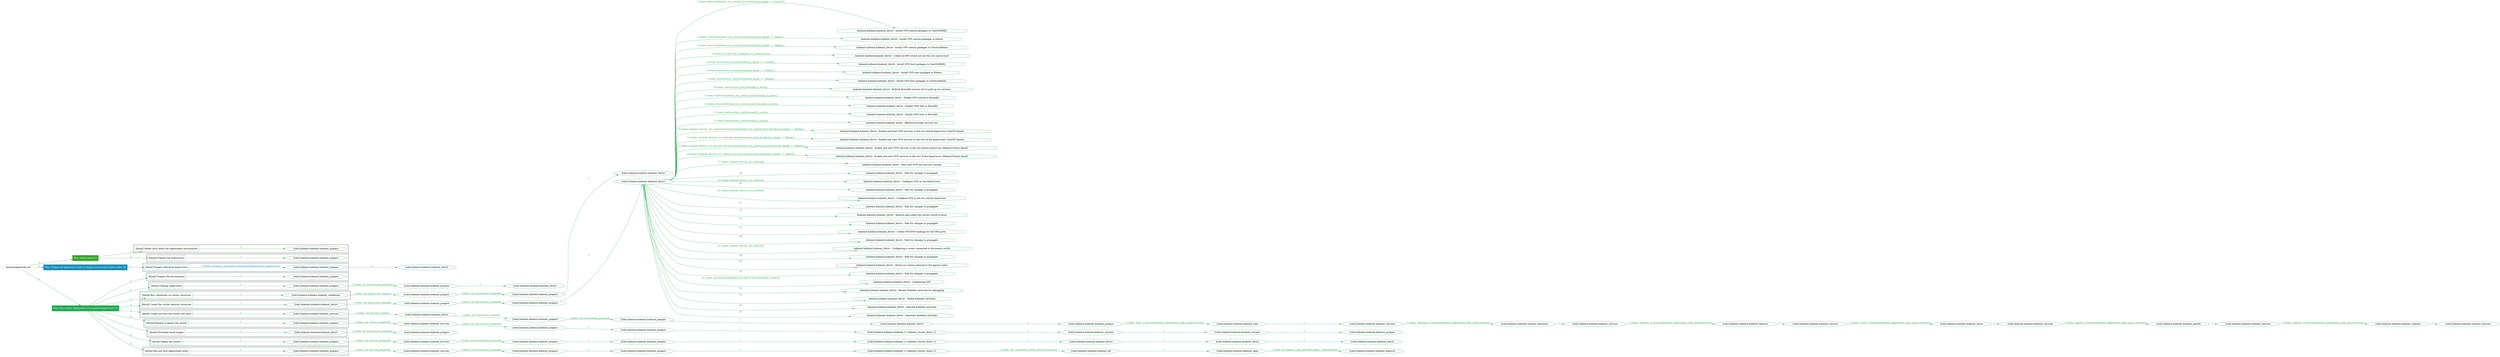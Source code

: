 digraph {
	graph [concentrate=true ordering=in rankdir=LR ratio=fill]
	edge [esep=5 sep=10]
	"kubeinit/playbook.yml" [id=root_node style=dotted]
	play_18d74e56 [label="Play: Initial setup (1)" color="#37a428" fontcolor="#ffffff" id=play_18d74e56 shape=box style=filled tooltip=localhost]
	"kubeinit/playbook.yml" -> play_18d74e56 [label="1 " color="#37a428" fontcolor="#37a428" id=edge_c5fb0590 labeltooltip="1 " tooltip="1 "]
	subgraph "kubeinit.kubeinit.kubeinit_prepare" {
		role_2fb3df52 [label="[role] kubeinit.kubeinit.kubeinit_prepare" color="#37a428" id=role_2fb3df52 tooltip="kubeinit.kubeinit.kubeinit_prepare"]
	}
	subgraph "kubeinit.kubeinit.kubeinit_prepare" {
		role_c26d0775 [label="[role] kubeinit.kubeinit.kubeinit_prepare" color="#37a428" id=role_c26d0775 tooltip="kubeinit.kubeinit.kubeinit_prepare"]
	}
	subgraph "Play: Initial setup (1)" {
		play_18d74e56 -> block_cd84d656 [label=1 color="#37a428" fontcolor="#37a428" id=edge_00d2dead labeltooltip=1 tooltip=1]
		subgraph cluster_block_cd84d656 {
			block_cd84d656 [label="[block] Gather facts about the deployment environment" color="#37a428" id=block_cd84d656 labeltooltip="Gather facts about the deployment environment" shape=box tooltip="Gather facts about the deployment environment"]
			block_cd84d656 -> role_2fb3df52 [label="1 " color="#37a428" fontcolor="#37a428" id=edge_52f47f65 labeltooltip="1 " tooltip="1 "]
		}
		play_18d74e56 -> block_6c956f9c [label=2 color="#37a428" fontcolor="#37a428" id=edge_c82e6349 labeltooltip=2 tooltip=2]
		subgraph cluster_block_6c956f9c {
			block_6c956f9c [label="[block] Prepare the hypervisors" color="#37a428" id=block_6c956f9c labeltooltip="Prepare the hypervisors" shape=box tooltip="Prepare the hypervisors"]
			block_6c956f9c -> role_c26d0775 [label="1 " color="#37a428" fontcolor="#37a428" id=edge_1245fe1a labeltooltip="1 " tooltip="1 "]
		}
	}
	play_eaafeed7 [label="Play: Prepare all hypervisor hosts to deploy service and cluster nodes (0)" color="#0d90bf" fontcolor="#ffffff" id=play_eaafeed7 shape=box style=filled tooltip="Play: Prepare all hypervisor hosts to deploy service and cluster nodes (0)"]
	"kubeinit/playbook.yml" -> play_eaafeed7 [label="2 " color="#0d90bf" fontcolor="#0d90bf" id=edge_182561b9 labeltooltip="2 " tooltip="2 "]
	subgraph "kubeinit.kubeinit.kubeinit_libvirt" {
		role_529ad4da [label="[role] kubeinit.kubeinit.kubeinit_libvirt" color="#0d90bf" id=role_529ad4da tooltip="kubeinit.kubeinit.kubeinit_libvirt"]
	}
	subgraph "kubeinit.kubeinit.kubeinit_prepare" {
		role_6b950a9f [label="[role] kubeinit.kubeinit.kubeinit_prepare" color="#0d90bf" id=role_6b950a9f tooltip="kubeinit.kubeinit.kubeinit_prepare"]
		role_6b950a9f -> role_529ad4da [label="1 " color="#0d90bf" fontcolor="#0d90bf" id=edge_52762914 labeltooltip="1 " tooltip="1 "]
	}
	subgraph "Play: Prepare all hypervisor hosts to deploy service and cluster nodes (0)" {
		play_eaafeed7 -> block_739a8b60 [label=1 color="#0d90bf" fontcolor="#0d90bf" id=edge_11568d41 labeltooltip=1 tooltip=1]
		subgraph cluster_block_739a8b60 {
			block_739a8b60 [label="[block] Prepare individual hypervisors" color="#0d90bf" id=block_739a8b60 labeltooltip="Prepare individual hypervisors" shape=box tooltip="Prepare individual hypervisors"]
			block_739a8b60 -> role_6b950a9f [label="1 [when: inventory_hostname in hostvars['kubeinit-facts'].hypervisors]" color="#0d90bf" fontcolor="#0d90bf" id=edge_2e69647d labeltooltip="1 [when: inventory_hostname in hostvars['kubeinit-facts'].hypervisors]" tooltip="1 [when: inventory_hostname in hostvars['kubeinit-facts'].hypervisors]"]
		}
	}
	play_311b628b [label="Play: Run cluster deployment on prepared hypervisors (1)" color="#25a750" fontcolor="#ffffff" id=play_311b628b shape=box style=filled tooltip=localhost]
	"kubeinit/playbook.yml" -> play_311b628b [label="3 " color="#25a750" fontcolor="#25a750" id=edge_b92e7c06 labeltooltip="3 " tooltip="3 "]
	subgraph "kubeinit.kubeinit.kubeinit_prepare" {
		role_af94f460 [label="[role] kubeinit.kubeinit.kubeinit_prepare" color="#25a750" id=role_af94f460 tooltip="kubeinit.kubeinit.kubeinit_prepare"]
	}
	subgraph "kubeinit.kubeinit.kubeinit_libvirt" {
		role_fc119a71 [label="[role] kubeinit.kubeinit.kubeinit_libvirt" color="#25a750" id=role_fc119a71 tooltip="kubeinit.kubeinit.kubeinit_libvirt"]
	}
	subgraph "kubeinit.kubeinit.kubeinit_prepare" {
		role_2b4f6b37 [label="[role] kubeinit.kubeinit.kubeinit_prepare" color="#25a750" id=role_2b4f6b37 tooltip="kubeinit.kubeinit.kubeinit_prepare"]
		role_2b4f6b37 -> role_fc119a71 [label="1 " color="#25a750" fontcolor="#25a750" id=edge_a4dc144e labeltooltip="1 " tooltip="1 "]
	}
	subgraph "kubeinit.kubeinit.kubeinit_prepare" {
		role_d7485bdf [label="[role] kubeinit.kubeinit.kubeinit_prepare" color="#25a750" id=role_d7485bdf tooltip="kubeinit.kubeinit.kubeinit_prepare"]
		role_d7485bdf -> role_2b4f6b37 [label="1 [when: not environment_prepared]" color="#25a750" fontcolor="#25a750" id=edge_8cae27ed labeltooltip="1 [when: not environment_prepared]" tooltip="1 [when: not environment_prepared]"]
	}
	subgraph "kubeinit.kubeinit.kubeinit_libvirt" {
		role_8a726f24 [label="[role] kubeinit.kubeinit.kubeinit_libvirt" color="#25a750" id=role_8a726f24 tooltip="kubeinit.kubeinit.kubeinit_libvirt"]
	}
	subgraph "kubeinit.kubeinit.kubeinit_prepare" {
		role_24a881b9 [label="[role] kubeinit.kubeinit.kubeinit_prepare" color="#25a750" id=role_24a881b9 tooltip="kubeinit.kubeinit.kubeinit_prepare"]
		role_24a881b9 -> role_8a726f24 [label="1 " color="#25a750" fontcolor="#25a750" id=edge_ea317cce labeltooltip="1 " tooltip="1 "]
	}
	subgraph "kubeinit.kubeinit.kubeinit_prepare" {
		role_e1d530aa [label="[role] kubeinit.kubeinit.kubeinit_prepare" color="#25a750" id=role_e1d530aa tooltip="kubeinit.kubeinit.kubeinit_prepare"]
		role_e1d530aa -> role_24a881b9 [label="1 [when: not environment_prepared]" color="#25a750" fontcolor="#25a750" id=edge_51feffde labeltooltip="1 [when: not environment_prepared]" tooltip="1 [when: not environment_prepared]"]
	}
	subgraph "kubeinit.kubeinit.kubeinit_validations" {
		role_fa4f75d4 [label="[role] kubeinit.kubeinit.kubeinit_validations" color="#25a750" id=role_fa4f75d4 tooltip="kubeinit.kubeinit.kubeinit_validations"]
		role_fa4f75d4 -> role_e1d530aa [label="1 [when: not hypervisors_cleaned]" color="#25a750" fontcolor="#25a750" id=edge_e5b9398f labeltooltip="1 [when: not hypervisors_cleaned]" tooltip="1 [when: not hypervisors_cleaned]"]
	}
	subgraph "kubeinit.kubeinit.kubeinit_libvirt" {
		role_b2d85390 [label="[role] kubeinit.kubeinit.kubeinit_libvirt" color="#25a750" id=role_b2d85390 tooltip="kubeinit.kubeinit.kubeinit_libvirt"]
		task_9905167f [label="kubeinit.kubeinit.kubeinit_libvirt : Install OVN central packages in CentOS/RHEL" color="#25a750" id=task_9905167f shape=octagon tooltip="kubeinit.kubeinit.kubeinit_libvirt : Install OVN central packages in CentOS/RHEL"]
		role_b2d85390 -> task_9905167f [label="1 [when: hostvars[kubeinit_ovn_central_host].distribution_family == 'CentOS']" color="#25a750" fontcolor="#25a750" id=edge_7207c14b labeltooltip="1 [when: hostvars[kubeinit_ovn_central_host].distribution_family == 'CentOS']" tooltip="1 [when: hostvars[kubeinit_ovn_central_host].distribution_family == 'CentOS']"]
		task_2cd3891a [label="kubeinit.kubeinit.kubeinit_libvirt : Install OVN central packages in Fedora" color="#25a750" id=task_2cd3891a shape=octagon tooltip="kubeinit.kubeinit.kubeinit_libvirt : Install OVN central packages in Fedora"]
		role_b2d85390 -> task_2cd3891a [label="2 [when: hostvars[kubeinit_ovn_central_host].distribution_family == 'Fedora']" color="#25a750" fontcolor="#25a750" id=edge_f2db96a8 labeltooltip="2 [when: hostvars[kubeinit_ovn_central_host].distribution_family == 'Fedora']" tooltip="2 [when: hostvars[kubeinit_ovn_central_host].distribution_family == 'Fedora']"]
		task_419500a1 [label="kubeinit.kubeinit.kubeinit_libvirt : Install OVN central packages in Ubuntu/Debian" color="#25a750" id=task_419500a1 shape=octagon tooltip="kubeinit.kubeinit.kubeinit_libvirt : Install OVN central packages in Ubuntu/Debian"]
		role_b2d85390 -> task_419500a1 [label="3 [when: hostvars[kubeinit_ovn_central_host].distribution_family == 'Debian']" color="#25a750" fontcolor="#25a750" id=edge_7923d172 labeltooltip="3 [when: hostvars[kubeinit_ovn_central_host].distribution_family == 'Debian']" tooltip="3 [when: hostvars[kubeinit_ovn_central_host].distribution_family == 'Debian']"]
		task_cdbf39c2 [label="kubeinit.kubeinit.kubeinit_libvirt : Collect all HVs which are not the ovn-central host" color="#25a750" id=task_cdbf39c2 shape=octagon tooltip="kubeinit.kubeinit.kubeinit_libvirt : Collect all HVs which are not the ovn-central host"]
		role_b2d85390 -> task_cdbf39c2 [label="4 [when: ovn_host not in kubeinit_ovn_central_host]" color="#25a750" fontcolor="#25a750" id=edge_f07439dc labeltooltip="4 [when: ovn_host not in kubeinit_ovn_central_host]" tooltip="4 [when: ovn_host not in kubeinit_ovn_central_host]"]
		task_035aa926 [label="kubeinit.kubeinit.kubeinit_libvirt : Install OVN host packages in CentOS/RHEL" color="#25a750" id=task_035aa926 shape=octagon tooltip="kubeinit.kubeinit.kubeinit_libvirt : Install OVN host packages in CentOS/RHEL"]
		role_b2d85390 -> task_035aa926 [label="5 [when: hostvars[ovn_host].distribution_family == 'CentOS']" color="#25a750" fontcolor="#25a750" id=edge_52dfc4bc labeltooltip="5 [when: hostvars[ovn_host].distribution_family == 'CentOS']" tooltip="5 [when: hostvars[ovn_host].distribution_family == 'CentOS']"]
		task_e9482eeb [label="kubeinit.kubeinit.kubeinit_libvirt : Install OVN host packages in Fedora" color="#25a750" id=task_e9482eeb shape=octagon tooltip="kubeinit.kubeinit.kubeinit_libvirt : Install OVN host packages in Fedora"]
		role_b2d85390 -> task_e9482eeb [label="6 [when: hostvars[ovn_host].distribution_family == 'Fedora']" color="#25a750" fontcolor="#25a750" id=edge_3915fc8e labeltooltip="6 [when: hostvars[ovn_host].distribution_family == 'Fedora']" tooltip="6 [when: hostvars[ovn_host].distribution_family == 'Fedora']"]
		task_6a6eb58e [label="kubeinit.kubeinit.kubeinit_libvirt : Install OVN host packages in Ubuntu/Debian" color="#25a750" id=task_6a6eb58e shape=octagon tooltip="kubeinit.kubeinit.kubeinit_libvirt : Install OVN host packages in Ubuntu/Debian"]
		role_b2d85390 -> task_6a6eb58e [label="7 [when: hostvars[ovn_host].distribution_family == 'Debian']" color="#25a750" fontcolor="#25a750" id=edge_f867508c labeltooltip="7 [when: hostvars[ovn_host].distribution_family == 'Debian']" tooltip="7 [when: hostvars[ovn_host].distribution_family == 'Debian']"]
		task_8b667036 [label="kubeinit.kubeinit.kubeinit_libvirt : Refresh firewalld services list to pick up ovn services" color="#25a750" id=task_8b667036 shape=octagon tooltip="kubeinit.kubeinit.kubeinit_libvirt : Refresh firewalld services list to pick up ovn services"]
		role_b2d85390 -> task_8b667036 [label="8 [when: hostvars[ovn_host].firewalld_is_active]" color="#25a750" fontcolor="#25a750" id=edge_115ce9e7 labeltooltip="8 [when: hostvars[ovn_host].firewalld_is_active]" tooltip="8 [when: hostvars[ovn_host].firewalld_is_active]"]
		task_be021c78 [label="kubeinit.kubeinit.kubeinit_libvirt : Enable OVN central in firewalld" color="#25a750" id=task_be021c78 shape=octagon tooltip="kubeinit.kubeinit.kubeinit_libvirt : Enable OVN central in firewalld"]
		role_b2d85390 -> task_be021c78 [label="9 [when: hostvars[kubeinit_ovn_central_host].firewalld_is_active]" color="#25a750" fontcolor="#25a750" id=edge_1a58b07f labeltooltip="9 [when: hostvars[kubeinit_ovn_central_host].firewalld_is_active]" tooltip="9 [when: hostvars[kubeinit_ovn_central_host].firewalld_is_active]"]
		task_638fb0c1 [label="kubeinit.kubeinit.kubeinit_libvirt : Enable OVN NAT in firewalld" color="#25a750" id=task_638fb0c1 shape=octagon tooltip="kubeinit.kubeinit.kubeinit_libvirt : Enable OVN NAT in firewalld"]
		role_b2d85390 -> task_638fb0c1 [label="10 [when: hostvars[kubeinit_ovn_central_host].firewalld_is_active]" color="#25a750" fontcolor="#25a750" id=edge_b28a5c91 labeltooltip="10 [when: hostvars[kubeinit_ovn_central_host].firewalld_is_active]" tooltip="10 [when: hostvars[kubeinit_ovn_central_host].firewalld_is_active]"]
		task_f41a5bc3 [label="kubeinit.kubeinit.kubeinit_libvirt : Enable OVN host in firewalld" color="#25a750" id=task_f41a5bc3 shape=octagon tooltip="kubeinit.kubeinit.kubeinit_libvirt : Enable OVN host in firewalld"]
		role_b2d85390 -> task_f41a5bc3 [label="11 [when: hostvars[ovn_host].firewalld_is_active]" color="#25a750" fontcolor="#25a750" id=edge_9c8abdb7 labeltooltip="11 [when: hostvars[ovn_host].firewalld_is_active]" tooltip="11 [when: hostvars[ovn_host].firewalld_is_active]"]
		task_90702700 [label="kubeinit.kubeinit.kubeinit_libvirt : Refresh firewalld services list" color="#25a750" id=task_90702700 shape=octagon tooltip="kubeinit.kubeinit.kubeinit_libvirt : Refresh firewalld services list"]
		role_b2d85390 -> task_90702700 [label="12 [when: hostvars[ovn_host].firewalld_is_active]" color="#25a750" fontcolor="#25a750" id=edge_9ee2060f labeltooltip="12 [when: hostvars[ovn_host].firewalld_is_active]" tooltip="12 [when: hostvars[ovn_host].firewalld_is_active]"]
		task_56a6a996 [label="kubeinit.kubeinit.kubeinit_libvirt : Enable and start OVN services in the ovn-central hypervisor (CentOS based)" color="#25a750" id=task_56a6a996 shape=octagon tooltip="kubeinit.kubeinit.kubeinit_libvirt : Enable and start OVN services in the ovn-central hypervisor (CentOS based)"]
		role_b2d85390 -> task_56a6a996 [label="13 [when: kubeinit_destroy_ovn_network and hostvars[kubeinit_ovn_central_host].distribution_family != 'Debian']" color="#25a750" fontcolor="#25a750" id=edge_7b77caf7 labeltooltip="13 [when: kubeinit_destroy_ovn_network and hostvars[kubeinit_ovn_central_host].distribution_family != 'Debian']" tooltip="13 [when: kubeinit_destroy_ovn_network and hostvars[kubeinit_ovn_central_host].distribution_family != 'Debian']"]
		task_79a77595 [label="kubeinit.kubeinit.kubeinit_libvirt : Enable and start OVN services in the rest of the hypervisors (CentOS based)" color="#25a750" id=task_79a77595 shape=octagon tooltip="kubeinit.kubeinit.kubeinit_libvirt : Enable and start OVN services in the rest of the hypervisors (CentOS based)"]
		role_b2d85390 -> task_79a77595 [label="14 [when: kubeinit_destroy_ovn_network and hostvars[ovn_host].distribution_family != 'Debian']" color="#25a750" fontcolor="#25a750" id=edge_98b10977 labeltooltip="14 [when: kubeinit_destroy_ovn_network and hostvars[ovn_host].distribution_family != 'Debian']" tooltip="14 [when: kubeinit_destroy_ovn_network and hostvars[ovn_host].distribution_family != 'Debian']"]
		task_fdc2cdc5 [label="kubeinit.kubeinit.kubeinit_libvirt : Enable and start OVN services in the ovn-central hypervisor (Debian/Ubuntu based)" color="#25a750" id=task_fdc2cdc5 shape=octagon tooltip="kubeinit.kubeinit.kubeinit_libvirt : Enable and start OVN services in the ovn-central hypervisor (Debian/Ubuntu based)"]
		role_b2d85390 -> task_fdc2cdc5 [label="15 [when: kubeinit_destroy_ovn_network and hostvars[kubeinit_ovn_central_host].distribution_family == 'Debian']" color="#25a750" fontcolor="#25a750" id=edge_355376cc labeltooltip="15 [when: kubeinit_destroy_ovn_network and hostvars[kubeinit_ovn_central_host].distribution_family == 'Debian']" tooltip="15 [when: kubeinit_destroy_ovn_network and hostvars[kubeinit_ovn_central_host].distribution_family == 'Debian']"]
		task_7df9ff6d [label="kubeinit.kubeinit.kubeinit_libvirt : Enable and start OVN services in the rest of the hypervisors (Debian/Ubuntu based)" color="#25a750" id=task_7df9ff6d shape=octagon tooltip="kubeinit.kubeinit.kubeinit_libvirt : Enable and start OVN services in the rest of the hypervisors (Debian/Ubuntu based)"]
		role_b2d85390 -> task_7df9ff6d [label="16 [when: kubeinit_destroy_ovn_network and hostvars[ovn_host].distribution_family == 'Debian']" color="#25a750" fontcolor="#25a750" id=edge_a077ad12 labeltooltip="16 [when: kubeinit_destroy_ovn_network and hostvars[ovn_host].distribution_family == 'Debian']" tooltip="16 [when: kubeinit_destroy_ovn_network and hostvars[ovn_host].distribution_family == 'Debian']"]
		task_1f89f6a6 [label="kubeinit.kubeinit.kubeinit_libvirt : Wait until OVN services are running" color="#25a750" id=task_1f89f6a6 shape=octagon tooltip="kubeinit.kubeinit.kubeinit_libvirt : Wait until OVN services are running"]
		role_b2d85390 -> task_1f89f6a6 [label="17 [when: kubeinit_destroy_ovn_network]" color="#25a750" fontcolor="#25a750" id=edge_11e305a5 labeltooltip="17 [when: kubeinit_destroy_ovn_network]" tooltip="17 [when: kubeinit_destroy_ovn_network]"]
		task_2648599e [label="kubeinit.kubeinit.kubeinit_libvirt : Wait for changes to propagate" color="#25a750" id=task_2648599e shape=octagon tooltip="kubeinit.kubeinit.kubeinit_libvirt : Wait for changes to propagate"]
		role_b2d85390 -> task_2648599e [label="18 " color="#25a750" fontcolor="#25a750" id=edge_ab8b10a7 labeltooltip="18 " tooltip="18 "]
		task_93f7c4dd [label="kubeinit.kubeinit.kubeinit_libvirt : Configure OVS on the Hypervisors" color="#25a750" id=task_93f7c4dd shape=octagon tooltip="kubeinit.kubeinit.kubeinit_libvirt : Configure OVS on the Hypervisors"]
		role_b2d85390 -> task_93f7c4dd [label="19 [when: kubeinit_destroy_ovn_network]" color="#25a750" fontcolor="#25a750" id=edge_f0670c91 labeltooltip="19 [when: kubeinit_destroy_ovn_network]" tooltip="19 [when: kubeinit_destroy_ovn_network]"]
		task_7960b812 [label="kubeinit.kubeinit.kubeinit_libvirt : Wait for changes to propagate" color="#25a750" id=task_7960b812 shape=octagon tooltip="kubeinit.kubeinit.kubeinit_libvirt : Wait for changes to propagate"]
		role_b2d85390 -> task_7960b812 [label="20 " color="#25a750" fontcolor="#25a750" id=edge_0578ad47 labeltooltip="20 " tooltip="20 "]
		task_acfbf17c [label="kubeinit.kubeinit.kubeinit_libvirt : Configure OVN in the ovn-central hypervisor" color="#25a750" id=task_acfbf17c shape=octagon tooltip="kubeinit.kubeinit.kubeinit_libvirt : Configure OVN in the ovn-central hypervisor"]
		role_b2d85390 -> task_acfbf17c [label="21 [when: kubeinit_destroy_ovn_network]" color="#25a750" fontcolor="#25a750" id=edge_0960f768 labeltooltip="21 [when: kubeinit_destroy_ovn_network]" tooltip="21 [when: kubeinit_destroy_ovn_network]"]
		task_3e0cf6bc [label="kubeinit.kubeinit.kubeinit_libvirt : Wait for changes to propagate" color="#25a750" id=task_3e0cf6bc shape=octagon tooltip="kubeinit.kubeinit.kubeinit_libvirt : Wait for changes to propagate"]
		role_b2d85390 -> task_3e0cf6bc [label="22 " color="#25a750" fontcolor="#25a750" id=edge_dae08c8a labeltooltip="22 " tooltip="22 "]
		task_88a77eb0 [label="kubeinit.kubeinit.kubeinit_libvirt : Remove and create the cluster switch if exists" color="#25a750" id=task_88a77eb0 shape=octagon tooltip="kubeinit.kubeinit.kubeinit_libvirt : Remove and create the cluster switch if exists"]
		role_b2d85390 -> task_88a77eb0 [label="23 " color="#25a750" fontcolor="#25a750" id=edge_440ffe8b labeltooltip="23 " tooltip="23 "]
		task_717d5f61 [label="kubeinit.kubeinit.kubeinit_libvirt : Wait for changes to propagate" color="#25a750" id=task_717d5f61 shape=octagon tooltip="kubeinit.kubeinit.kubeinit_libvirt : Wait for changes to propagate"]
		role_b2d85390 -> task_717d5f61 [label="24 " color="#25a750" fontcolor="#25a750" id=edge_c862aa48 labeltooltip="24 " tooltip="24 "]
		task_bdc9d1e1 [label="kubeinit.kubeinit.kubeinit_libvirt : Create OVS/OVN bindings for the VMs ports" color="#25a750" id=task_bdc9d1e1 shape=octagon tooltip="kubeinit.kubeinit.kubeinit_libvirt : Create OVS/OVN bindings for the VMs ports"]
		role_b2d85390 -> task_bdc9d1e1 [label="25 " color="#25a750" fontcolor="#25a750" id=edge_9ff31e34 labeltooltip="25 " tooltip="25 "]
		task_a233ac31 [label="kubeinit.kubeinit.kubeinit_libvirt : Wait for changes to propagate" color="#25a750" id=task_a233ac31 shape=octagon tooltip="kubeinit.kubeinit.kubeinit_libvirt : Wait for changes to propagate"]
		role_b2d85390 -> task_a233ac31 [label="26 " color="#25a750" fontcolor="#25a750" id=edge_df866518 labeltooltip="26 " tooltip="26 "]
		task_3390b696 [label="kubeinit.kubeinit.kubeinit_libvirt : Configuring a router connected to the guests switch" color="#25a750" id=task_3390b696 shape=octagon tooltip="kubeinit.kubeinit.kubeinit_libvirt : Configuring a router connected to the guests switch"]
		role_b2d85390 -> task_3390b696 [label="27 [when: kubeinit_destroy_ovn_network]" color="#25a750" fontcolor="#25a750" id=edge_31f03884 labeltooltip="27 [when: kubeinit_destroy_ovn_network]" tooltip="27 [when: kubeinit_destroy_ovn_network]"]
		task_3f898587 [label="kubeinit.kubeinit.kubeinit_libvirt : Wait for changes to propagate" color="#25a750" id=task_3f898587 shape=octagon tooltip="kubeinit.kubeinit.kubeinit_libvirt : Wait for changes to propagate"]
		role_b2d85390 -> task_3f898587 [label="28 " color="#25a750" fontcolor="#25a750" id=edge_72bcbd58 labeltooltip="28 " tooltip="28 "]
		task_a2ec16b8 [label="kubeinit.kubeinit.kubeinit_libvirt : Attach our cluster network to the logical router" color="#25a750" id=task_a2ec16b8 shape=octagon tooltip="kubeinit.kubeinit.kubeinit_libvirt : Attach our cluster network to the logical router"]
		role_b2d85390 -> task_a2ec16b8 [label="29 " color="#25a750" fontcolor="#25a750" id=edge_68b9ecb6 labeltooltip="29 " tooltip="29 "]
		task_bcc2f5ec [label="kubeinit.kubeinit.kubeinit_libvirt : Wait for changes to propagate" color="#25a750" id=task_bcc2f5ec shape=octagon tooltip="kubeinit.kubeinit.kubeinit_libvirt : Wait for changes to propagate"]
		role_b2d85390 -> task_bcc2f5ec [label="30 " color="#25a750" fontcolor="#25a750" id=edge_ad4e8800 labeltooltip="30 " tooltip="30 "]
		task_bafc3ccf [label="kubeinit.kubeinit.kubeinit_libvirt : Configuring NAT" color="#25a750" id=task_bafc3ccf shape=octagon tooltip="kubeinit.kubeinit.kubeinit_libvirt : Configuring NAT"]
		role_b2d85390 -> task_bafc3ccf [label="31 [when: not hostvars[kubeinit_ovn_central_host].firewalld_is_active]" color="#25a750" fontcolor="#25a750" id=edge_8071bef9 labeltooltip="31 [when: not hostvars[kubeinit_ovn_central_host].firewalld_is_active]" tooltip="31 [when: not hostvars[kubeinit_ovn_central_host].firewalld_is_active]"]
		task_4408d384 [label="kubeinit.kubeinit.kubeinit_libvirt : Render KubeInit networks for debugging" color="#25a750" id=task_4408d384 shape=octagon tooltip="kubeinit.kubeinit.kubeinit_libvirt : Render KubeInit networks for debugging"]
		role_b2d85390 -> task_4408d384 [label="32 " color="#25a750" fontcolor="#25a750" id=edge_0f733bb4 labeltooltip="32 " tooltip="32 "]
		task_65005cd8 [label="kubeinit.kubeinit.kubeinit_libvirt : Define KubeInit networks" color="#25a750" id=task_65005cd8 shape=octagon tooltip="kubeinit.kubeinit.kubeinit_libvirt : Define KubeInit networks"]
		role_b2d85390 -> task_65005cd8 [label="33 " color="#25a750" fontcolor="#25a750" id=edge_5776a24d labeltooltip="33 " tooltip="33 "]
		task_39ad9443 [label="kubeinit.kubeinit.kubeinit_libvirt : Activate KubeInit networks" color="#25a750" id=task_39ad9443 shape=octagon tooltip="kubeinit.kubeinit.kubeinit_libvirt : Activate KubeInit networks"]
		role_b2d85390 -> task_39ad9443 [label="34 " color="#25a750" fontcolor="#25a750" id=edge_32d71110 labeltooltip="34 " tooltip="34 "]
		task_ffa6923f [label="kubeinit.kubeinit.kubeinit_libvirt : Autostart KubeInit networks" color="#25a750" id=task_ffa6923f shape=octagon tooltip="kubeinit.kubeinit.kubeinit_libvirt : Autostart KubeInit networks"]
		role_b2d85390 -> task_ffa6923f [label="35 " color="#25a750" fontcolor="#25a750" id=edge_674035d5 labeltooltip="35 " tooltip="35 "]
	}
	subgraph "kubeinit.kubeinit.kubeinit_prepare" {
		role_f4ab5773 [label="[role] kubeinit.kubeinit.kubeinit_prepare" color="#25a750" id=role_f4ab5773 tooltip="kubeinit.kubeinit.kubeinit_prepare"]
		role_f4ab5773 -> role_b2d85390 [label="1 " color="#25a750" fontcolor="#25a750" id=edge_9589d70a labeltooltip="1 " tooltip="1 "]
	}
	subgraph "kubeinit.kubeinit.kubeinit_prepare" {
		role_b9d46f78 [label="[role] kubeinit.kubeinit.kubeinit_prepare" color="#25a750" id=role_b9d46f78 tooltip="kubeinit.kubeinit.kubeinit_prepare"]
		role_b9d46f78 -> role_f4ab5773 [label="1 [when: not environment_prepared]" color="#25a750" fontcolor="#25a750" id=edge_09037368 labeltooltip="1 [when: not environment_prepared]" tooltip="1 [when: not environment_prepared]"]
	}
	subgraph "kubeinit.kubeinit.kubeinit_libvirt" {
		role_d79b59bb [label="[role] kubeinit.kubeinit.kubeinit_libvirt" color="#25a750" id=role_d79b59bb tooltip="kubeinit.kubeinit.kubeinit_libvirt"]
		role_d79b59bb -> role_b9d46f78 [label="1 [when: not hypervisors_cleaned]" color="#25a750" fontcolor="#25a750" id=edge_e194bfaf labeltooltip="1 [when: not hypervisors_cleaned]" tooltip="1 [when: not hypervisors_cleaned]"]
	}
	subgraph "kubeinit.kubeinit.kubeinit_services" {
		role_e6eed89a [label="[role] kubeinit.kubeinit.kubeinit_services" color="#25a750" id=role_e6eed89a tooltip="kubeinit.kubeinit.kubeinit_services"]
	}
	subgraph "kubeinit.kubeinit.kubeinit_registry" {
		role_192074a4 [label="[role] kubeinit.kubeinit.kubeinit_registry" color="#25a750" id=role_192074a4 tooltip="kubeinit.kubeinit.kubeinit_registry"]
		role_192074a4 -> role_e6eed89a [label="1 " color="#25a750" fontcolor="#25a750" id=edge_4e5647bb labeltooltip="1 " tooltip="1 "]
	}
	subgraph "kubeinit.kubeinit.kubeinit_services" {
		role_ef0301dd [label="[role] kubeinit.kubeinit.kubeinit_services" color="#25a750" id=role_ef0301dd tooltip="kubeinit.kubeinit.kubeinit_services"]
		role_ef0301dd -> role_192074a4 [label="1 [when: 'registry' in hostvars[kubeinit_deployment_node_name].services]" color="#25a750" fontcolor="#25a750" id=edge_55457380 labeltooltip="1 [when: 'registry' in hostvars[kubeinit_deployment_node_name].services]" tooltip="1 [when: 'registry' in hostvars[kubeinit_deployment_node_name].services]"]
	}
	subgraph "kubeinit.kubeinit.kubeinit_apache" {
		role_5f308040 [label="[role] kubeinit.kubeinit.kubeinit_apache" color="#25a750" id=role_5f308040 tooltip="kubeinit.kubeinit.kubeinit_apache"]
		role_5f308040 -> role_ef0301dd [label="1 " color="#25a750" fontcolor="#25a750" id=edge_aa144d34 labeltooltip="1 " tooltip="1 "]
	}
	subgraph "kubeinit.kubeinit.kubeinit_services" {
		role_2a8a6bc4 [label="[role] kubeinit.kubeinit.kubeinit_services" color="#25a750" id=role_2a8a6bc4 tooltip="kubeinit.kubeinit.kubeinit_services"]
		role_2a8a6bc4 -> role_5f308040 [label="1 [when: 'apache' in hostvars[kubeinit_deployment_node_name].services]" color="#25a750" fontcolor="#25a750" id=edge_f836f6cb labeltooltip="1 [when: 'apache' in hostvars[kubeinit_deployment_node_name].services]" tooltip="1 [when: 'apache' in hostvars[kubeinit_deployment_node_name].services]"]
	}
	subgraph "kubeinit.kubeinit.kubeinit_nexus" {
		role_83aff0f8 [label="[role] kubeinit.kubeinit.kubeinit_nexus" color="#25a750" id=role_83aff0f8 tooltip="kubeinit.kubeinit.kubeinit_nexus"]
		role_83aff0f8 -> role_2a8a6bc4 [label="1 " color="#25a750" fontcolor="#25a750" id=edge_5587c568 labeltooltip="1 " tooltip="1 "]
	}
	subgraph "kubeinit.kubeinit.kubeinit_services" {
		role_5c43c90e [label="[role] kubeinit.kubeinit.kubeinit_services" color="#25a750" id=role_5c43c90e tooltip="kubeinit.kubeinit.kubeinit_services"]
		role_5c43c90e -> role_83aff0f8 [label="1 [when: 'nexus' in hostvars[kubeinit_deployment_node_name].services]" color="#25a750" fontcolor="#25a750" id=edge_ff8e6741 labeltooltip="1 [when: 'nexus' in hostvars[kubeinit_deployment_node_name].services]" tooltip="1 [when: 'nexus' in hostvars[kubeinit_deployment_node_name].services]"]
	}
	subgraph "kubeinit.kubeinit.kubeinit_haproxy" {
		role_1ef6571c [label="[role] kubeinit.kubeinit.kubeinit_haproxy" color="#25a750" id=role_1ef6571c tooltip="kubeinit.kubeinit.kubeinit_haproxy"]
		role_1ef6571c -> role_5c43c90e [label="1 " color="#25a750" fontcolor="#25a750" id=edge_484011b0 labeltooltip="1 " tooltip="1 "]
	}
	subgraph "kubeinit.kubeinit.kubeinit_services" {
		role_22cdf8f7 [label="[role] kubeinit.kubeinit.kubeinit_services" color="#25a750" id=role_22cdf8f7 tooltip="kubeinit.kubeinit.kubeinit_services"]
		role_22cdf8f7 -> role_1ef6571c [label="1 [when: 'haproxy' in hostvars[kubeinit_deployment_node_name].services]" color="#25a750" fontcolor="#25a750" id=edge_d1850225 labeltooltip="1 [when: 'haproxy' in hostvars[kubeinit_deployment_node_name].services]" tooltip="1 [when: 'haproxy' in hostvars[kubeinit_deployment_node_name].services]"]
	}
	subgraph "kubeinit.kubeinit.kubeinit_dnsmasq" {
		role_88005af4 [label="[role] kubeinit.kubeinit.kubeinit_dnsmasq" color="#25a750" id=role_88005af4 tooltip="kubeinit.kubeinit.kubeinit_dnsmasq"]
		role_88005af4 -> role_22cdf8f7 [label="1 " color="#25a750" fontcolor="#25a750" id=edge_33464e03 labeltooltip="1 " tooltip="1 "]
	}
	subgraph "kubeinit.kubeinit.kubeinit_services" {
		role_8be85d0d [label="[role] kubeinit.kubeinit.kubeinit_services" color="#25a750" id=role_8be85d0d tooltip="kubeinit.kubeinit.kubeinit_services"]
		role_8be85d0d -> role_88005af4 [label="1 [when: 'dnsmasq' in hostvars[kubeinit_deployment_node_name].services]" color="#25a750" fontcolor="#25a750" id=edge_f461ce26 labeltooltip="1 [when: 'dnsmasq' in hostvars[kubeinit_deployment_node_name].services]" tooltip="1 [when: 'dnsmasq' in hostvars[kubeinit_deployment_node_name].services]"]
	}
	subgraph "kubeinit.kubeinit.kubeinit_bind" {
		role_ebdf0982 [label="[role] kubeinit.kubeinit.kubeinit_bind" color="#25a750" id=role_ebdf0982 tooltip="kubeinit.kubeinit.kubeinit_bind"]
		role_ebdf0982 -> role_8be85d0d [label="1 " color="#25a750" fontcolor="#25a750" id=edge_fc2f2b3c labeltooltip="1 " tooltip="1 "]
	}
	subgraph "kubeinit.kubeinit.kubeinit_prepare" {
		role_4b0f2538 [label="[role] kubeinit.kubeinit.kubeinit_prepare" color="#25a750" id=role_4b0f2538 tooltip="kubeinit.kubeinit.kubeinit_prepare"]
		role_4b0f2538 -> role_ebdf0982 [label="1 [when: 'bind' in hostvars[kubeinit_deployment_node_name].services]" color="#25a750" fontcolor="#25a750" id=edge_ee307a06 labeltooltip="1 [when: 'bind' in hostvars[kubeinit_deployment_node_name].services]" tooltip="1 [when: 'bind' in hostvars[kubeinit_deployment_node_name].services]"]
	}
	subgraph "kubeinit.kubeinit.kubeinit_libvirt" {
		role_562923fa [label="[role] kubeinit.kubeinit.kubeinit_libvirt" color="#25a750" id=role_562923fa tooltip="kubeinit.kubeinit.kubeinit_libvirt"]
		role_562923fa -> role_4b0f2538 [label="1 " color="#25a750" fontcolor="#25a750" id=edge_caf4de62 labeltooltip="1 " tooltip="1 "]
	}
	subgraph "kubeinit.kubeinit.kubeinit_prepare" {
		role_552fb41b [label="[role] kubeinit.kubeinit.kubeinit_prepare" color="#25a750" id=role_552fb41b tooltip="kubeinit.kubeinit.kubeinit_prepare"]
		role_552fb41b -> role_562923fa [label="1 " color="#25a750" fontcolor="#25a750" id=edge_a7012073 labeltooltip="1 " tooltip="1 "]
	}
	subgraph "kubeinit.kubeinit.kubeinit_prepare" {
		role_fbd764d8 [label="[role] kubeinit.kubeinit.kubeinit_prepare" color="#25a750" id=role_fbd764d8 tooltip="kubeinit.kubeinit.kubeinit_prepare"]
		role_fbd764d8 -> role_552fb41b [label="1 [when: not environment_prepared]" color="#25a750" fontcolor="#25a750" id=edge_caa381de labeltooltip="1 [when: not environment_prepared]" tooltip="1 [when: not environment_prepared]"]
	}
	subgraph "kubeinit.kubeinit.kubeinit_libvirt" {
		role_8a3b094b [label="[role] kubeinit.kubeinit.kubeinit_libvirt" color="#25a750" id=role_8a3b094b tooltip="kubeinit.kubeinit.kubeinit_libvirt"]
		role_8a3b094b -> role_fbd764d8 [label="1 [when: not hypervisors_cleaned]" color="#25a750" fontcolor="#25a750" id=edge_c4d38028 labeltooltip="1 [when: not hypervisors_cleaned]" tooltip="1 [when: not hypervisors_cleaned]"]
	}
	subgraph "kubeinit.kubeinit.kubeinit_services" {
		role_c598ce77 [label="[role] kubeinit.kubeinit.kubeinit_services" color="#25a750" id=role_c598ce77 tooltip="kubeinit.kubeinit.kubeinit_services"]
		role_c598ce77 -> role_8a3b094b [label="1 [when: not network_created]" color="#25a750" fontcolor="#25a750" id=edge_cf2a95b8 labeltooltip="1 [when: not network_created]" tooltip="1 [when: not network_created]"]
	}
	subgraph "kubeinit.kubeinit.kubeinit_prepare" {
		role_eea405e6 [label="[role] kubeinit.kubeinit.kubeinit_prepare" color="#25a750" id=role_eea405e6 tooltip="kubeinit.kubeinit.kubeinit_prepare"]
	}
	subgraph "kubeinit.kubeinit.kubeinit_services" {
		role_f3795402 [label="[role] kubeinit.kubeinit.kubeinit_services" color="#25a750" id=role_f3795402 tooltip="kubeinit.kubeinit.kubeinit_services"]
		role_f3795402 -> role_eea405e6 [label="1 " color="#25a750" fontcolor="#25a750" id=edge_3a595389 labeltooltip="1 " tooltip="1 "]
	}
	subgraph "kubeinit.kubeinit.kubeinit_services" {
		role_7ccb893e [label="[role] kubeinit.kubeinit.kubeinit_services" color="#25a750" id=role_7ccb893e tooltip="kubeinit.kubeinit.kubeinit_services"]
		role_7ccb893e -> role_f3795402 [label="1 " color="#25a750" fontcolor="#25a750" id=edge_f7483aa9 labeltooltip="1 " tooltip="1 "]
	}
	subgraph "kubeinit.kubeinit.kubeinit_{{ kubeinit_cluster_distro }}" {
		role_81856ff8 [label="[role] kubeinit.kubeinit.kubeinit_{{ kubeinit_cluster_distro }}" color="#25a750" id=role_81856ff8 tooltip="kubeinit.kubeinit.kubeinit_{{ kubeinit_cluster_distro }}"]
		role_81856ff8 -> role_7ccb893e [label="1 " color="#25a750" fontcolor="#25a750" id=edge_a694dc32 labeltooltip="1 " tooltip="1 "]
	}
	subgraph "kubeinit.kubeinit.kubeinit_prepare" {
		role_21c99aef [label="[role] kubeinit.kubeinit.kubeinit_prepare" color="#25a750" id=role_21c99aef tooltip="kubeinit.kubeinit.kubeinit_prepare"]
		role_21c99aef -> role_81856ff8 [label="1 " color="#25a750" fontcolor="#25a750" id=edge_15fbab0c labeltooltip="1 " tooltip="1 "]
	}
	subgraph "kubeinit.kubeinit.kubeinit_prepare" {
		role_66ec1277 [label="[role] kubeinit.kubeinit.kubeinit_prepare" color="#25a750" id=role_66ec1277 tooltip="kubeinit.kubeinit.kubeinit_prepare"]
		role_66ec1277 -> role_21c99aef [label="1 " color="#25a750" fontcolor="#25a750" id=edge_8a44a018 labeltooltip="1 " tooltip="1 "]
	}
	subgraph "kubeinit.kubeinit.kubeinit_services" {
		role_5f0d881d [label="[role] kubeinit.kubeinit.kubeinit_services" color="#25a750" id=role_5f0d881d tooltip="kubeinit.kubeinit.kubeinit_services"]
		role_5f0d881d -> role_66ec1277 [label="1 [when: not environment_prepared]" color="#25a750" fontcolor="#25a750" id=edge_9fe8859f labeltooltip="1 [when: not environment_prepared]" tooltip="1 [when: not environment_prepared]"]
	}
	subgraph "kubeinit.kubeinit.kubeinit_prepare" {
		role_e59244a3 [label="[role] kubeinit.kubeinit.kubeinit_prepare" color="#25a750" id=role_e59244a3 tooltip="kubeinit.kubeinit.kubeinit_prepare"]
		role_e59244a3 -> role_5f0d881d [label="1 [when: not services_prepared]" color="#25a750" fontcolor="#25a750" id=edge_2fe74c04 labeltooltip="1 [when: not services_prepared]" tooltip="1 [when: not services_prepared]"]
	}
	subgraph "kubeinit.kubeinit.kubeinit_prepare" {
		role_7aecaeff [label="[role] kubeinit.kubeinit.kubeinit_prepare" color="#25a750" id=role_7aecaeff tooltip="kubeinit.kubeinit.kubeinit_prepare"]
	}
	subgraph "kubeinit.kubeinit.kubeinit_libvirt" {
		role_a4326267 [label="[role] kubeinit.kubeinit.kubeinit_libvirt" color="#25a750" id=role_a4326267 tooltip="kubeinit.kubeinit.kubeinit_libvirt"]
		role_a4326267 -> role_7aecaeff [label="1 [when: not environment_prepared]" color="#25a750" fontcolor="#25a750" id=edge_3fc545d6 labeltooltip="1 [when: not environment_prepared]" tooltip="1 [when: not environment_prepared]"]
	}
	subgraph "kubeinit.kubeinit.kubeinit_libvirt" {
		role_f7eefea5 [label="[role] kubeinit.kubeinit.kubeinit_libvirt" color="#25a750" id=role_f7eefea5 tooltip="kubeinit.kubeinit.kubeinit_libvirt"]
	}
	subgraph "kubeinit.kubeinit.kubeinit_libvirt" {
		role_8aab5eff [label="[role] kubeinit.kubeinit.kubeinit_libvirt" color="#25a750" id=role_8aab5eff tooltip="kubeinit.kubeinit.kubeinit_libvirt"]
		role_8aab5eff -> role_f7eefea5 [label="1 " color="#25a750" fontcolor="#25a750" id=edge_300e8576 labeltooltip="1 " tooltip="1 "]
	}
	subgraph "kubeinit.kubeinit.kubeinit_libvirt" {
		role_8a026086 [label="[role] kubeinit.kubeinit.kubeinit_libvirt" color="#25a750" id=role_8a026086 tooltip="kubeinit.kubeinit.kubeinit_libvirt"]
		role_8a026086 -> role_8aab5eff [label="1 " color="#25a750" fontcolor="#25a750" id=edge_c91b1836 labeltooltip="1 " tooltip="1 "]
	}
	subgraph "kubeinit.kubeinit.kubeinit_{{ kubeinit_cluster_distro }}" {
		role_de46fd84 [label="[role] kubeinit.kubeinit.kubeinit_{{ kubeinit_cluster_distro }}" color="#25a750" id=role_de46fd84 tooltip="kubeinit.kubeinit.kubeinit_{{ kubeinit_cluster_distro }}"]
		role_de46fd84 -> role_8a026086 [label="1 " color="#25a750" fontcolor="#25a750" id=edge_ed590e7d labeltooltip="1 " tooltip="1 "]
	}
	subgraph "kubeinit.kubeinit.kubeinit_prepare" {
		role_bbd9d38c [label="[role] kubeinit.kubeinit.kubeinit_prepare" color="#25a750" id=role_bbd9d38c tooltip="kubeinit.kubeinit.kubeinit_prepare"]
		role_bbd9d38c -> role_de46fd84 [label="1 " color="#25a750" fontcolor="#25a750" id=edge_6ff93a5f labeltooltip="1 " tooltip="1 "]
	}
	subgraph "kubeinit.kubeinit.kubeinit_prepare" {
		role_7f8e9321 [label="[role] kubeinit.kubeinit.kubeinit_prepare" color="#25a750" id=role_7f8e9321 tooltip="kubeinit.kubeinit.kubeinit_prepare"]
		role_7f8e9321 -> role_bbd9d38c [label="1 " color="#25a750" fontcolor="#25a750" id=edge_c37ed2b6 labeltooltip="1 " tooltip="1 "]
	}
	subgraph "kubeinit.kubeinit.kubeinit_services" {
		role_a99f07dc [label="[role] kubeinit.kubeinit.kubeinit_services" color="#25a750" id=role_a99f07dc tooltip="kubeinit.kubeinit.kubeinit_services"]
		role_a99f07dc -> role_7f8e9321 [label="1 [when: not environment_prepared]" color="#25a750" fontcolor="#25a750" id=edge_31c2d2da labeltooltip="1 [when: not environment_prepared]" tooltip="1 [when: not environment_prepared]"]
	}
	subgraph "kubeinit.kubeinit.kubeinit_prepare" {
		role_de091d58 [label="[role] kubeinit.kubeinit.kubeinit_prepare" color="#25a750" id=role_de091d58 tooltip="kubeinit.kubeinit.kubeinit_prepare"]
		role_de091d58 -> role_a99f07dc [label="1 [when: not services_prepared]" color="#25a750" fontcolor="#25a750" id=edge_6703a3b9 labeltooltip="1 [when: not services_prepared]" tooltip="1 [when: not services_prepared]"]
	}
	subgraph "kubeinit.kubeinit.kubeinit_kubevirt" {
		role_3ee3a293 [label="[role] kubeinit.kubeinit.kubeinit_kubevirt" color="#25a750" id=role_3ee3a293 tooltip="kubeinit.kubeinit.kubeinit_kubevirt"]
	}
	subgraph "kubeinit.kubeinit.kubeinit_apps" {
		role_72773962 [label="[role] kubeinit.kubeinit.kubeinit_apps" color="#25a750" id=role_72773962 tooltip="kubeinit.kubeinit.kubeinit_apps"]
		role_72773962 -> role_3ee3a293 [label="1 [when: not kubeinit_okd_openshift_deploy | default(False)]" color="#25a750" fontcolor="#25a750" id=edge_af6b6d5e labeltooltip="1 [when: not kubeinit_okd_openshift_deploy | default(False)]" tooltip="1 [when: not kubeinit_okd_openshift_deploy | default(False)]"]
	}
	subgraph "kubeinit.kubeinit.kubeinit_nfs" {
		role_7fe1a583 [label="[role] kubeinit.kubeinit.kubeinit_nfs" color="#25a750" id=role_7fe1a583 tooltip="kubeinit.kubeinit.kubeinit_nfs"]
		role_7fe1a583 -> role_72773962 [label="1 " color="#25a750" fontcolor="#25a750" id=edge_62036e09 labeltooltip="1 " tooltip="1 "]
	}
	subgraph "kubeinit.kubeinit.kubeinit_{{ kubeinit_cluster_distro }}" {
		role_cd0dd642 [label="[role] kubeinit.kubeinit.kubeinit_{{ kubeinit_cluster_distro }}" color="#25a750" id=role_cd0dd642 tooltip="kubeinit.kubeinit.kubeinit_{{ kubeinit_cluster_distro }}"]
		role_cd0dd642 -> role_7fe1a583 [label="1 [when: 'nfs' in kubeinit_cluster_hostvars.services]" color="#25a750" fontcolor="#25a750" id=edge_d4739aeb labeltooltip="1 [when: 'nfs' in kubeinit_cluster_hostvars.services]" tooltip="1 [when: 'nfs' in kubeinit_cluster_hostvars.services]"]
	}
	subgraph "kubeinit.kubeinit.kubeinit_prepare" {
		role_5d01c1a4 [label="[role] kubeinit.kubeinit.kubeinit_prepare" color="#25a750" id=role_5d01c1a4 tooltip="kubeinit.kubeinit.kubeinit_prepare"]
		role_5d01c1a4 -> role_cd0dd642 [label="1 " color="#25a750" fontcolor="#25a750" id=edge_e0a8d559 labeltooltip="1 " tooltip="1 "]
	}
	subgraph "kubeinit.kubeinit.kubeinit_prepare" {
		role_2caf67f8 [label="[role] kubeinit.kubeinit.kubeinit_prepare" color="#25a750" id=role_2caf67f8 tooltip="kubeinit.kubeinit.kubeinit_prepare"]
		role_2caf67f8 -> role_5d01c1a4 [label="1 " color="#25a750" fontcolor="#25a750" id=edge_e45c3964 labeltooltip="1 " tooltip="1 "]
	}
	subgraph "kubeinit.kubeinit.kubeinit_services" {
		role_d20de69a [label="[role] kubeinit.kubeinit.kubeinit_services" color="#25a750" id=role_d20de69a tooltip="kubeinit.kubeinit.kubeinit_services"]
		role_d20de69a -> role_2caf67f8 [label="1 [when: not environment_prepared]" color="#25a750" fontcolor="#25a750" id=edge_fd39c6d7 labeltooltip="1 [when: not environment_prepared]" tooltip="1 [when: not environment_prepared]"]
	}
	subgraph "kubeinit.kubeinit.kubeinit_prepare" {
		role_2d129b20 [label="[role] kubeinit.kubeinit.kubeinit_prepare" color="#25a750" id=role_2d129b20 tooltip="kubeinit.kubeinit.kubeinit_prepare"]
		role_2d129b20 -> role_d20de69a [label="1 [when: not services_prepared]" color="#25a750" fontcolor="#25a750" id=edge_cdaa425f labeltooltip="1 [when: not services_prepared]" tooltip="1 [when: not services_prepared]"]
	}
	subgraph "Play: Run cluster deployment on prepared hypervisors (1)" {
		play_311b628b -> block_cac81d0b [label=1 color="#25a750" fontcolor="#25a750" id=edge_0d17cb6c labeltooltip=1 tooltip=1]
		subgraph cluster_block_cac81d0b {
			block_cac81d0b [label="[block] Prepare the environment" color="#25a750" id=block_cac81d0b labeltooltip="Prepare the environment" shape=box tooltip="Prepare the environment"]
			block_cac81d0b -> role_af94f460 [label="1 " color="#25a750" fontcolor="#25a750" id=edge_fa6012e4 labeltooltip="1 " tooltip="1 "]
		}
		play_311b628b -> block_03f7fafe [label=2 color="#25a750" fontcolor="#25a750" id=edge_99c75ee8 labeltooltip=2 tooltip=2]
		subgraph cluster_block_03f7fafe {
			block_03f7fafe [label="[block] Cleanup hypervisors" color="#25a750" id=block_03f7fafe labeltooltip="Cleanup hypervisors" shape=box tooltip="Cleanup hypervisors"]
			block_03f7fafe -> role_d7485bdf [label="1 " color="#25a750" fontcolor="#25a750" id=edge_13f7ae77 labeltooltip="1 " tooltip="1 "]
		}
		play_311b628b -> block_1fc04a2c [label=3 color="#25a750" fontcolor="#25a750" id=edge_555ebf1c labeltooltip=3 tooltip=3]
		subgraph cluster_block_1fc04a2c {
			block_1fc04a2c [label="[block] Run validations on cluster resources" color="#25a750" id=block_1fc04a2c labeltooltip="Run validations on cluster resources" shape=box tooltip="Run validations on cluster resources"]
			block_1fc04a2c -> role_fa4f75d4 [label="1 " color="#25a750" fontcolor="#25a750" id=edge_e78a1839 labeltooltip="1 " tooltip="1 "]
		}
		play_311b628b -> block_ed132f57 [label=4 color="#25a750" fontcolor="#25a750" id=edge_d00c26e8 labeltooltip=4 tooltip=4]
		subgraph cluster_block_ed132f57 {
			block_ed132f57 [label="[block] Create the cluster network resources" color="#25a750" id=block_ed132f57 labeltooltip="Create the cluster network resources" shape=box tooltip="Create the cluster network resources"]
			block_ed132f57 -> role_d79b59bb [label="1 " color="#25a750" fontcolor="#25a750" id=edge_e5532995 labeltooltip="1 " tooltip="1 "]
		}
		play_311b628b -> block_202b76ff [label=5 color="#25a750" fontcolor="#25a750" id=edge_2ff8a45f labeltooltip=5 tooltip=5]
		subgraph cluster_block_202b76ff {
			block_202b76ff [label="[block] Create services the cluster will need" color="#25a750" id=block_202b76ff labeltooltip="Create services the cluster will need" shape=box tooltip="Create services the cluster will need"]
			block_202b76ff -> role_c598ce77 [label="1 " color="#25a750" fontcolor="#25a750" id=edge_2e045035 labeltooltip="1 " tooltip="1 "]
		}
		play_311b628b -> block_5a0dd43f [label=6 color="#25a750" fontcolor="#25a750" id=edge_e92664db labeltooltip=6 tooltip=6]
		subgraph cluster_block_5a0dd43f {
			block_5a0dd43f [label="[block] Prepare to deploy the cluster" color="#25a750" id=block_5a0dd43f labeltooltip="Prepare to deploy the cluster" shape=box tooltip="Prepare to deploy the cluster"]
			block_5a0dd43f -> role_e59244a3 [label="1 " color="#25a750" fontcolor="#25a750" id=edge_e3d1573e labeltooltip="1 " tooltip="1 "]
		}
		play_311b628b -> block_cbee7a5c [label=7 color="#25a750" fontcolor="#25a750" id=edge_c8010798 labeltooltip=7 tooltip=7]
		subgraph cluster_block_cbee7a5c {
			block_cbee7a5c [label="[block] Download cloud images" color="#25a750" id=block_cbee7a5c labeltooltip="Download cloud images" shape=box tooltip="Download cloud images"]
			block_cbee7a5c -> role_a4326267 [label="1 " color="#25a750" fontcolor="#25a750" id=edge_df5cc5cb labeltooltip="1 " tooltip="1 "]
		}
		play_311b628b -> block_d8fdc153 [label=8 color="#25a750" fontcolor="#25a750" id=edge_10a28384 labeltooltip=8 tooltip=8]
		subgraph cluster_block_d8fdc153 {
			block_d8fdc153 [label="[block] Deploy the cluster" color="#25a750" id=block_d8fdc153 labeltooltip="Deploy the cluster" shape=box tooltip="Deploy the cluster"]
			block_d8fdc153 -> role_de091d58 [label="1 " color="#25a750" fontcolor="#25a750" id=edge_a342866a labeltooltip="1 " tooltip="1 "]
		}
		play_311b628b -> block_b61d6ba3 [label=9 color="#25a750" fontcolor="#25a750" id=edge_67620559 labeltooltip=9 tooltip=9]
		subgraph cluster_block_b61d6ba3 {
			block_b61d6ba3 [label="[block] Run any post-deployment tasks" color="#25a750" id=block_b61d6ba3 labeltooltip="Run any post-deployment tasks" shape=box tooltip="Run any post-deployment tasks"]
			block_b61d6ba3 -> role_2d129b20 [label="1 " color="#25a750" fontcolor="#25a750" id=edge_6292e81d labeltooltip="1 " tooltip="1 "]
		}
	}
}

